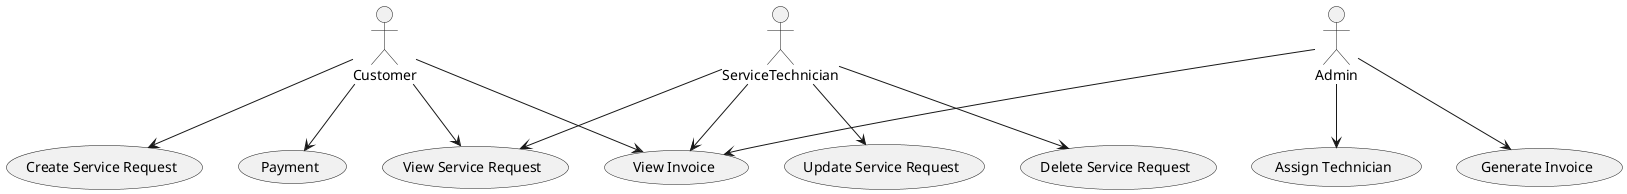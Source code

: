 @startuml

actor Customer
actor ServiceTechnician
actor Admin

usecase "Create Service Request" as CreateServiceRequest
usecase "Assign Technician" as AssignTechnician
usecase "Generate Invoice" as GenerateInvoice


Customer --> (CreateServiceRequest)
Admin --> (AssignTechnician)
Admin --> (GenerateInvoice)
Admin --> (View Invoice)
ServiceTechnician --> (View Invoice)
Customer --> (View Invoice)
Customer --> (Payment)
Customer --> (View Service Request)
ServiceTechnician --> (View Service Request)
ServiceTechnician --> (Update Service Request)
ServiceTechnician --> (Delete Service Request)

@enduml
